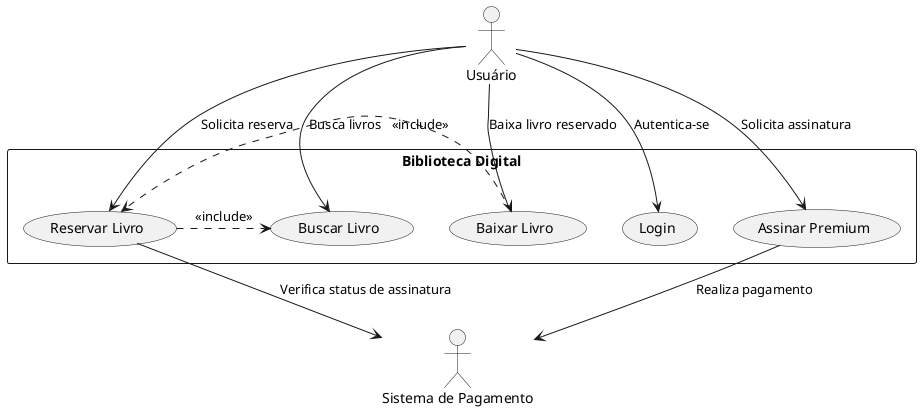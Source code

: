 @startuml biblio
!define RECTANGLE class

actor "Usuário" as Usuario
actor "Sistema de Pagamento" as Pagamento

rectangle "Biblioteca Digital" {
  usecase "Login" as UC1
  usecase "Buscar Livro" as UC2
  usecase "Reservar Livro" as UC3
  usecase "Baixar Livro" as UC4
  usecase "Assinar Premium" as UC5
}

Usuario --> UC1 : Autentica-se
Usuario --> UC2 : Busca livros
Usuario --> UC3 : Solicita reserva
Usuario --> UC4 : Baixa livro reservado
Usuario --> UC5 : Solicita assinatura

UC3 --> Pagamento : Verifica status de assinatura
UC5 --> Pagamento : Realiza pagamento

UC3 .> UC2 : <<include>>
UC4 .> UC3 : <<include>>

@enduml